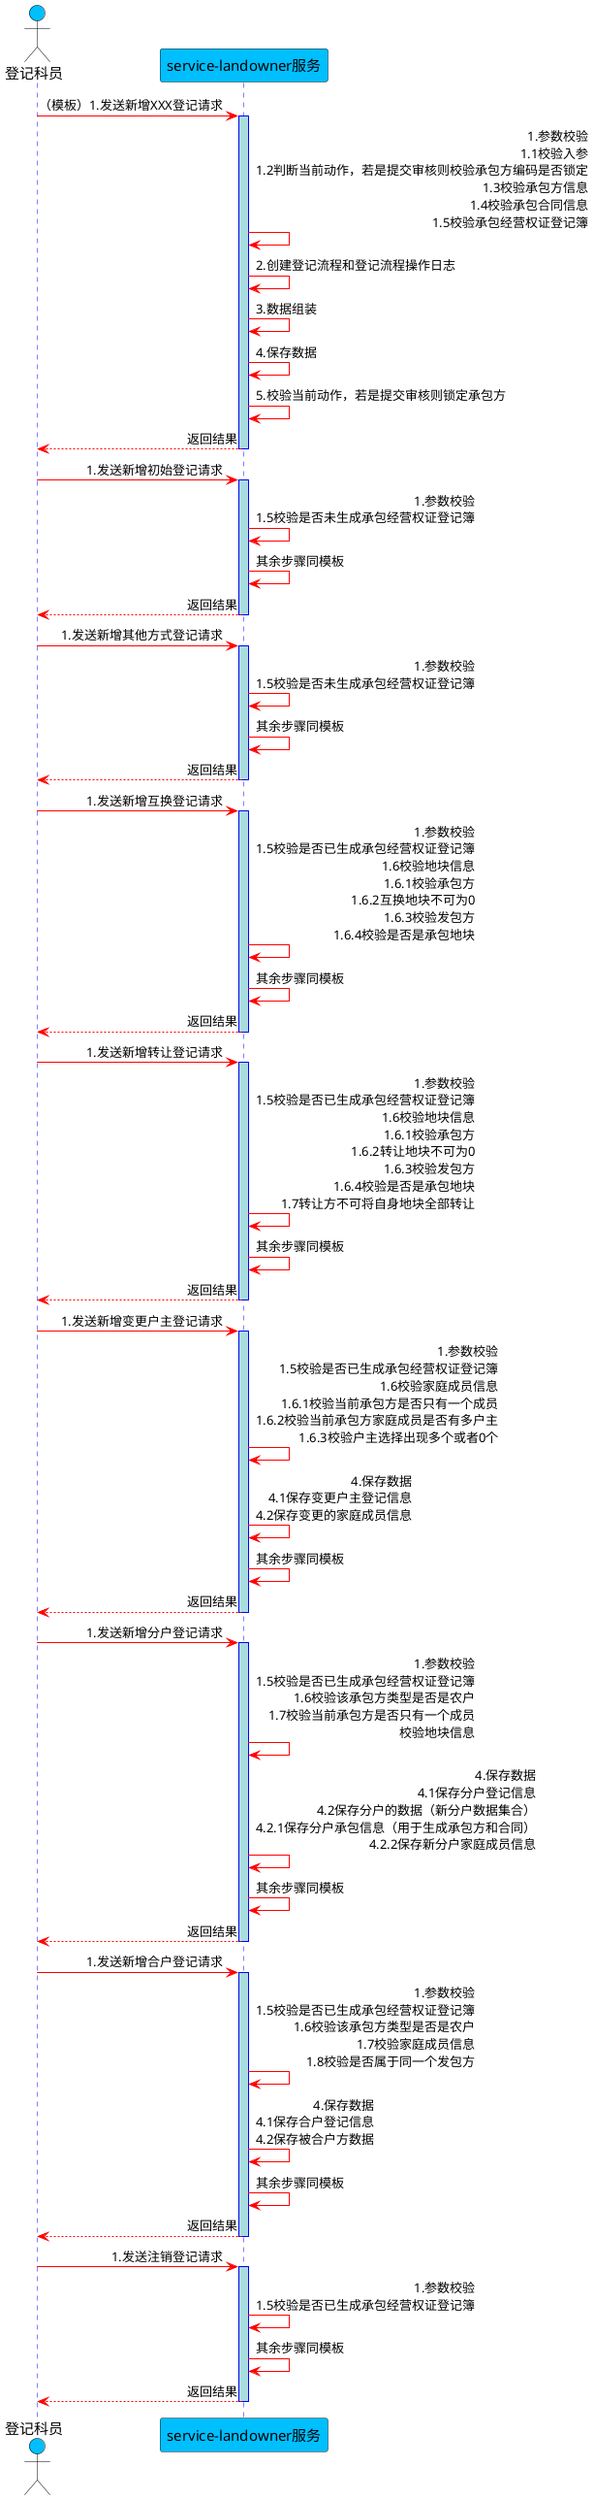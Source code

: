 @startuml
skinparam sequence {
ArrowColor red
ActorBorderColor black
LifeLineBorderColor blue
LifeLineBackgroundColor #A9DCDF


ParticipantBackgroundColor DeepSkyBlue
ParticipantFontName Aapex
ParticipantFontSize 15
ParticipantFontColor black

ActorBackgroundColor DeepSkyBlue
ActorFontColor black
ActorFontSize 15
ActorFontName Aapex
}
skinparam sequenceMessageAlign right
actor 登记科员
participant "service-landowner服务" as A

登记科员 -> A: （模板）1.发送新增XXX登记请求
activate A

A -> A: 1.参数校验\n1.1校验入参\n1.2判断当前动作，若是提交审核则校验承包方编码是否锁定\n1.3校验承包方信息\n1.4校验承包合同信息\n1.5校验承包经营权证登记簿

A -> A: 2.创建登记流程和登记流程操作日志

A -> A: 3.数据组装
A -> A: 4.保存数据

A -> A: 5.校验当前动作，若是提交审核则锁定承包方

A --> 登记科员: 返回结果
deactivate A

登记科员 -> A: 1.发送新增初始登记请求
activate A
A -> A: 1.参数校验\n1.5校验是否未生成承包经营权证登记簿
A -> A: 其余步骤同模板
A --> 登记科员: 返回结果
deactivate A


登记科员 -> A: 1.发送新增其他方式登记请求
activate A
A -> A: 1.参数校验\n1.5校验是否未生成承包经营权证登记簿
A -> A: 其余步骤同模板
A --> 登记科员: 返回结果
deactivate A

登记科员 -> A: 1.发送新增互换登记请求
activate A
A -> A:   1.参数校验\n1.5校验是否已生成承包经营权证登记簿\n1.6校验地块信息\n1.6.1校验承包方\n1.6.2互换地块不可为0\n1.6.3校验发包方\n1.6.4校验是否是承包地块

A -> A: 其余步骤同模板
A --> 登记科员: 返回结果
deactivate A

登记科员 -> A: 1.发送新增转让登记请求
activate A
A -> A:   1.参数校验\n1.5校验是否已生成承包经营权证登记簿\n1.6校验地块信息\n1.6.1校验承包方\n1.6.2转让地块不可为0\n1.6.3校验发包方\n1.6.4校验是否是承包地块\n1.7转让方不可将自身地块全部转让
A -> A: 其余步骤同模板
A --> 登记科员: 返回结果
deactivate A

登记科员 -> A: 1.发送新增变更户主登记请求
activate A
A -> A:   1.参数校验\n1.5校验是否已生成承包经营权证登记簿\n1.6校验家庭成员信息\n1.6.1校验当前承包方是否只有一个成员\n1.6.2校验当前承包方家庭成员是否有多户主\n1.6.3校验户主选择出现多个或者0个
A -> A:   4.保存数据\n4.1保存变更户主登记信息\n4.2保存变更的家庭成员信息
A -> A: 其余步骤同模板
A --> 登记科员: 返回结果
deactivate A

登记科员 -> A: 1.发送新增分户登记请求
activate A
A -> A:   1.参数校验\n1.5校验是否已生成承包经营权证登记簿\n1.6校验该承包方类型是否是农户\n1.7校验当前承包方是否只有一个成员\n校验地块信息
A -> A: 4.保存数据\n4.1保存分户登记信息\n4.2保存分户的数据（新分户数据集合）\n4.2.1保存分户承包信息（用于生成承包方和合同）\n4.2.2保存新分户家庭成员信息
A -> A: 其余步骤同模板
A --> 登记科员: 返回结果
deactivate A

登记科员 -> A: 1.发送新增合户登记请求
activate A
A -> A:   1.参数校验\n1.5校验是否已生成承包经营权证登记簿\n1.6校验该承包方类型是否是农户\n1.7校验家庭成员信息\n1.8校验是否属于同一个发包方
A -> A: 4.保存数据\n4.1保存合户登记信息\n4.2保存被合户方数据
A -> A: 其余步骤同模板
A --> 登记科员: 返回结果
deactivate A

登记科员 -> A: 1.发送注销登记请求
activate A
A -> A:   1.参数校验\n1.5校验是否已生成承包经营权证登记簿
A -> A: 其余步骤同模板
A --> 登记科员: 返回结果
deactivate A



@enduml


